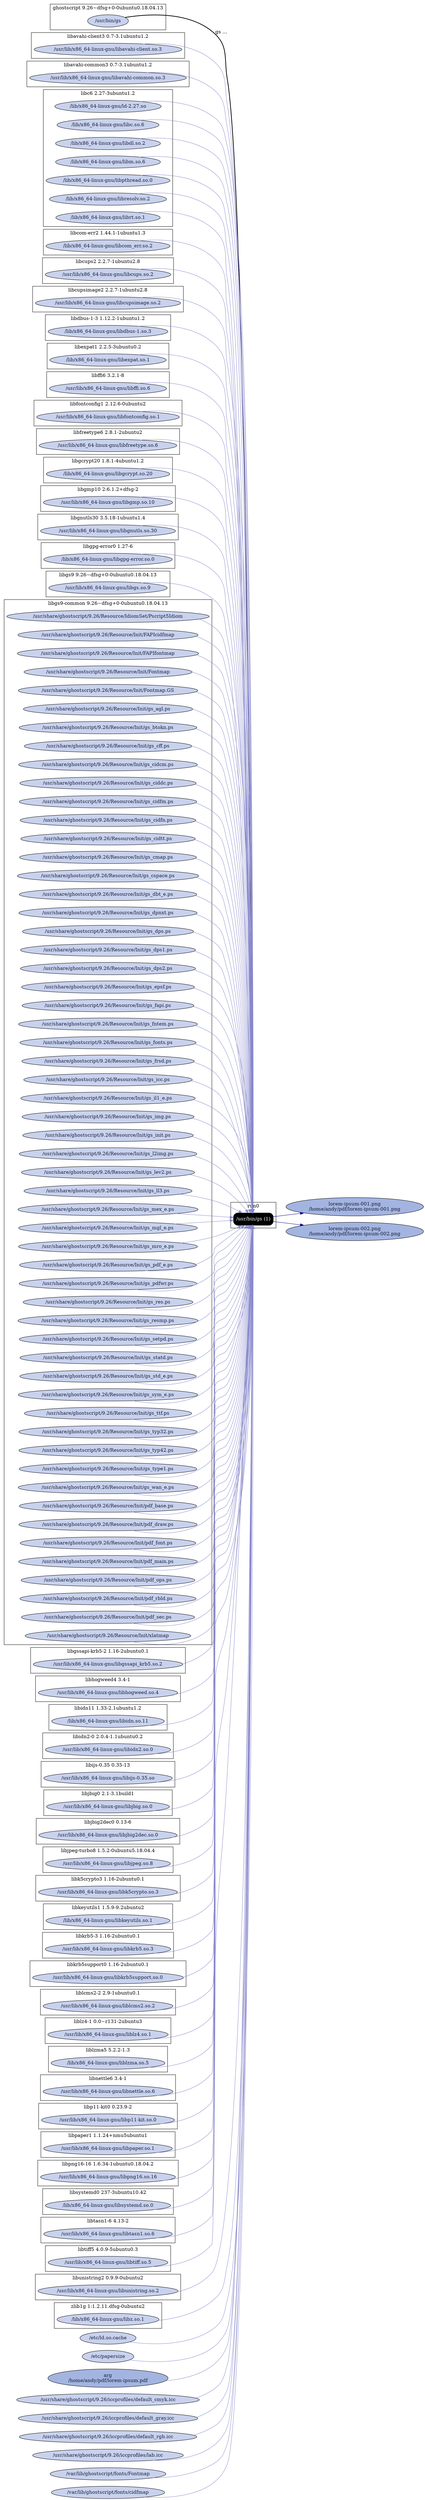 digraph G {
    rankdir=LR;

    /* programs */
    node [shape=box fontcolor=white fillcolor=black style="filled,rounded"];
    subgraph cluster_run0 {
        label="run0";
        prog0 [label="/usr/bin/gs (1)"];
    }

    node [shape=ellipse fontcolor="#131C39" fillcolor="#C9D2ED"];

    /* system packages */
    subgraph cluster_pkg0 {
        label="ghostscript 9.26~dfsg+0-0ubuntu0.18.04.13";
        "/usr/bin/gs";
    }
    subgraph cluster_pkg1 {
        label="libavahi-client3 0.7-3.1ubuntu1.2";
        "/usr/lib/x86_64-linux-gnu/libavahi-client.so.3";
    }
    subgraph cluster_pkg2 {
        label="libavahi-common3 0.7-3.1ubuntu1.2";
        "/usr/lib/x86_64-linux-gnu/libavahi-common.so.3";
    }
    subgraph cluster_pkg3 {
        label="libc6 2.27-3ubuntu1.2";
        "/lib/x86_64-linux-gnu/ld-2.27.so";
        "/lib/x86_64-linux-gnu/libc.so.6";
        "/lib/x86_64-linux-gnu/libdl.so.2";
        "/lib/x86_64-linux-gnu/libm.so.6";
        "/lib/x86_64-linux-gnu/libpthread.so.0";
        "/lib/x86_64-linux-gnu/libresolv.so.2";
        "/lib/x86_64-linux-gnu/librt.so.1";
    }
    subgraph cluster_pkg4 {
        label="libcom-err2 1.44.1-1ubuntu1.3";
        "/lib/x86_64-linux-gnu/libcom_err.so.2";
    }
    subgraph cluster_pkg5 {
        label="libcups2 2.2.7-1ubuntu2.8";
        "/usr/lib/x86_64-linux-gnu/libcups.so.2";
    }
    subgraph cluster_pkg6 {
        label="libcupsimage2 2.2.7-1ubuntu2.8";
        "/usr/lib/x86_64-linux-gnu/libcupsimage.so.2";
    }
    subgraph cluster_pkg7 {
        label="libdbus-1-3 1.12.2-1ubuntu1.2";
        "/lib/x86_64-linux-gnu/libdbus-1.so.3";
    }
    subgraph cluster_pkg8 {
        label="libexpat1 2.2.5-3ubuntu0.2";
        "/lib/x86_64-linux-gnu/libexpat.so.1";
    }
    subgraph cluster_pkg9 {
        label="libffi6 3.2.1-8";
        "/usr/lib/x86_64-linux-gnu/libffi.so.6";
    }
    subgraph cluster_pkg10 {
        label="libfontconfig1 2.12.6-0ubuntu2";
        "/usr/lib/x86_64-linux-gnu/libfontconfig.so.1";
    }
    subgraph cluster_pkg11 {
        label="libfreetype6 2.8.1-2ubuntu2";
        "/usr/lib/x86_64-linux-gnu/libfreetype.so.6";
    }
    subgraph cluster_pkg12 {
        label="libgcrypt20 1.8.1-4ubuntu1.2";
        "/lib/x86_64-linux-gnu/libgcrypt.so.20";
    }
    subgraph cluster_pkg13 {
        label="libgmp10 2:6.1.2+dfsg-2";
        "/usr/lib/x86_64-linux-gnu/libgmp.so.10";
    }
    subgraph cluster_pkg14 {
        label="libgnutls30 3.5.18-1ubuntu1.4";
        "/usr/lib/x86_64-linux-gnu/libgnutls.so.30";
    }
    subgraph cluster_pkg15 {
        label="libgpg-error0 1.27-6";
        "/lib/x86_64-linux-gnu/libgpg-error.so.0";
    }
    subgraph cluster_pkg16 {
        label="libgs9 9.26~dfsg+0-0ubuntu0.18.04.13";
        "/usr/lib/x86_64-linux-gnu/libgs.so.9";
    }
    subgraph cluster_pkg17 {
        label="libgs9-common 9.26~dfsg+0-0ubuntu0.18.04.13";
        "/usr/share/ghostscript/9.26/Resource/IdiomSet/Pscript5Idiom";
        "/usr/share/ghostscript/9.26/Resource/Init/FAPIcidfmap";
        "/usr/share/ghostscript/9.26/Resource/Init/FAPIfontmap";
        "/usr/share/ghostscript/9.26/Resource/Init/Fontmap";
        "/usr/share/ghostscript/9.26/Resource/Init/Fontmap.GS";
        "/usr/share/ghostscript/9.26/Resource/Init/gs_agl.ps";
        "/usr/share/ghostscript/9.26/Resource/Init/gs_btokn.ps";
        "/usr/share/ghostscript/9.26/Resource/Init/gs_cff.ps";
        "/usr/share/ghostscript/9.26/Resource/Init/gs_cidcm.ps";
        "/usr/share/ghostscript/9.26/Resource/Init/gs_ciddc.ps";
        "/usr/share/ghostscript/9.26/Resource/Init/gs_cidfm.ps";
        "/usr/share/ghostscript/9.26/Resource/Init/gs_cidfn.ps";
        "/usr/share/ghostscript/9.26/Resource/Init/gs_cidtt.ps";
        "/usr/share/ghostscript/9.26/Resource/Init/gs_cmap.ps";
        "/usr/share/ghostscript/9.26/Resource/Init/gs_cspace.ps";
        "/usr/share/ghostscript/9.26/Resource/Init/gs_dbt_e.ps";
        "/usr/share/ghostscript/9.26/Resource/Init/gs_dpnxt.ps";
        "/usr/share/ghostscript/9.26/Resource/Init/gs_dps.ps";
        "/usr/share/ghostscript/9.26/Resource/Init/gs_dps1.ps";
        "/usr/share/ghostscript/9.26/Resource/Init/gs_dps2.ps";
        "/usr/share/ghostscript/9.26/Resource/Init/gs_epsf.ps";
        "/usr/share/ghostscript/9.26/Resource/Init/gs_fapi.ps";
        "/usr/share/ghostscript/9.26/Resource/Init/gs_fntem.ps";
        "/usr/share/ghostscript/9.26/Resource/Init/gs_fonts.ps";
        "/usr/share/ghostscript/9.26/Resource/Init/gs_frsd.ps";
        "/usr/share/ghostscript/9.26/Resource/Init/gs_icc.ps";
        "/usr/share/ghostscript/9.26/Resource/Init/gs_il1_e.ps";
        "/usr/share/ghostscript/9.26/Resource/Init/gs_img.ps";
        "/usr/share/ghostscript/9.26/Resource/Init/gs_init.ps";
        "/usr/share/ghostscript/9.26/Resource/Init/gs_l2img.ps";
        "/usr/share/ghostscript/9.26/Resource/Init/gs_lev2.ps";
        "/usr/share/ghostscript/9.26/Resource/Init/gs_ll3.ps";
        "/usr/share/ghostscript/9.26/Resource/Init/gs_mex_e.ps";
        "/usr/share/ghostscript/9.26/Resource/Init/gs_mgl_e.ps";
        "/usr/share/ghostscript/9.26/Resource/Init/gs_mro_e.ps";
        "/usr/share/ghostscript/9.26/Resource/Init/gs_pdf_e.ps";
        "/usr/share/ghostscript/9.26/Resource/Init/gs_pdfwr.ps";
        "/usr/share/ghostscript/9.26/Resource/Init/gs_res.ps";
        "/usr/share/ghostscript/9.26/Resource/Init/gs_resmp.ps";
        "/usr/share/ghostscript/9.26/Resource/Init/gs_setpd.ps";
        "/usr/share/ghostscript/9.26/Resource/Init/gs_statd.ps";
        "/usr/share/ghostscript/9.26/Resource/Init/gs_std_e.ps";
        "/usr/share/ghostscript/9.26/Resource/Init/gs_sym_e.ps";
        "/usr/share/ghostscript/9.26/Resource/Init/gs_ttf.ps";
        "/usr/share/ghostscript/9.26/Resource/Init/gs_typ32.ps";
        "/usr/share/ghostscript/9.26/Resource/Init/gs_typ42.ps";
        "/usr/share/ghostscript/9.26/Resource/Init/gs_type1.ps";
        "/usr/share/ghostscript/9.26/Resource/Init/gs_wan_e.ps";
        "/usr/share/ghostscript/9.26/Resource/Init/pdf_base.ps";
        "/usr/share/ghostscript/9.26/Resource/Init/pdf_draw.ps";
        "/usr/share/ghostscript/9.26/Resource/Init/pdf_font.ps";
        "/usr/share/ghostscript/9.26/Resource/Init/pdf_main.ps";
        "/usr/share/ghostscript/9.26/Resource/Init/pdf_ops.ps";
        "/usr/share/ghostscript/9.26/Resource/Init/pdf_rbld.ps";
        "/usr/share/ghostscript/9.26/Resource/Init/pdf_sec.ps";
        "/usr/share/ghostscript/9.26/Resource/Init/xlatmap";
    }
    subgraph cluster_pkg18 {
        label="libgssapi-krb5-2 1.16-2ubuntu0.1";
        "/usr/lib/x86_64-linux-gnu/libgssapi_krb5.so.2";
    }
    subgraph cluster_pkg19 {
        label="libhogweed4 3.4-1";
        "/usr/lib/x86_64-linux-gnu/libhogweed.so.4";
    }
    subgraph cluster_pkg20 {
        label="libidn11 1.33-2.1ubuntu1.2";
        "/lib/x86_64-linux-gnu/libidn.so.11";
    }
    subgraph cluster_pkg21 {
        label="libidn2-0 2.0.4-1.1ubuntu0.2";
        "/usr/lib/x86_64-linux-gnu/libidn2.so.0";
    }
    subgraph cluster_pkg22 {
        label="libijs-0.35 0.35-13";
        "/usr/lib/x86_64-linux-gnu/libijs-0.35.so";
    }
    subgraph cluster_pkg23 {
        label="libjbig0 2.1-3.1build1";
        "/usr/lib/x86_64-linux-gnu/libjbig.so.0";
    }
    subgraph cluster_pkg24 {
        label="libjbig2dec0 0.13-6";
        "/usr/lib/x86_64-linux-gnu/libjbig2dec.so.0";
    }
    subgraph cluster_pkg25 {
        label="libjpeg-turbo8 1.5.2-0ubuntu5.18.04.4";
        "/usr/lib/x86_64-linux-gnu/libjpeg.so.8";
    }
    subgraph cluster_pkg26 {
        label="libk5crypto3 1.16-2ubuntu0.1";
        "/usr/lib/x86_64-linux-gnu/libk5crypto.so.3";
    }
    subgraph cluster_pkg27 {
        label="libkeyutils1 1.5.9-9.2ubuntu2";
        "/lib/x86_64-linux-gnu/libkeyutils.so.1";
    }
    subgraph cluster_pkg28 {
        label="libkrb5-3 1.16-2ubuntu0.1";
        "/usr/lib/x86_64-linux-gnu/libkrb5.so.3";
    }
    subgraph cluster_pkg29 {
        label="libkrb5support0 1.16-2ubuntu0.1";
        "/usr/lib/x86_64-linux-gnu/libkrb5support.so.0";
    }
    subgraph cluster_pkg30 {
        label="liblcms2-2 2.9-1ubuntu0.1";
        "/usr/lib/x86_64-linux-gnu/liblcms2.so.2";
    }
    subgraph cluster_pkg31 {
        label="liblz4-1 0.0~r131-2ubuntu3";
        "/usr/lib/x86_64-linux-gnu/liblz4.so.1";
    }
    subgraph cluster_pkg32 {
        label="liblzma5 5.2.2-1.3";
        "/lib/x86_64-linux-gnu/liblzma.so.5";
    }
    subgraph cluster_pkg33 {
        label="libnettle6 3.4-1";
        "/usr/lib/x86_64-linux-gnu/libnettle.so.6";
    }
    subgraph cluster_pkg34 {
        label="libp11-kit0 0.23.9-2";
        "/usr/lib/x86_64-linux-gnu/libp11-kit.so.0";
    }
    subgraph cluster_pkg35 {
        label="libpaper1 1.1.24+nmu5ubuntu1";
        "/usr/lib/x86_64-linux-gnu/libpaper.so.1";
    }
    subgraph cluster_pkg36 {
        label="libpng16-16 1.6.34-1ubuntu0.18.04.2";
        "/usr/lib/x86_64-linux-gnu/libpng16.so.16";
    }
    subgraph cluster_pkg37 {
        label="libsystemd0 237-3ubuntu10.42";
        "/lib/x86_64-linux-gnu/libsystemd.so.0";
    }
    subgraph cluster_pkg38 {
        label="libtasn1-6 4.13-2";
        "/usr/lib/x86_64-linux-gnu/libtasn1.so.6";
    }
    subgraph cluster_pkg39 {
        label="libtiff5 4.0.9-5ubuntu0.3";
        "/usr/lib/x86_64-linux-gnu/libtiff.so.5";
    }
    subgraph cluster_pkg40 {
        label="libunistring2 0.9.9-0ubuntu2";
        "/usr/lib/x86_64-linux-gnu/libunistring.so.2";
    }
    subgraph cluster_pkg41 {
        label="zlib1g 1:1.2.11.dfsg-0ubuntu2";
        "/lib/x86_64-linux-gnu/libz.so.1";
    }

    /* other files */
    "/etc/ld.so.cache";
    "/etc/papersize";
    "/home/andy/pdf/lorem-ipsum-001.png" [fillcolor="#A3B4E0", label="lorem-ipsum-001.png\n/home/andy/pdf/lorem-ipsum-001.png"];
    "/home/andy/pdf/lorem-ipsum-002.png" [fillcolor="#A3B4E0", label="lorem-ipsum-002.png\n/home/andy/pdf/lorem-ipsum-002.png"];
    "/home/andy/pdf/lorem-ipsum.pdf" [fillcolor="#A3B4E0", label="arg\n/home/andy/pdf/lorem-ipsum.pdf"];
    "/usr/share/ghostscript/9.26/iccprofiles/default_cmyk.icc";
    "/usr/share/ghostscript/9.26/iccprofiles/default_gray.icc";
    "/usr/share/ghostscript/9.26/iccprofiles/default_rgb.icc";
    "/usr/share/ghostscript/9.26/iccprofiles/lab.icc";
    "/var/lib/ghostscript/fonts/Fontmap";
    "/var/lib/ghostscript/fonts/cidfmap";

    "/usr/bin/gs" -> prog0 [style=bold, label="gs ..."];
    "/lib/x86_64-linux-gnu/ld-2.27.so" -> prog0 [color="#8888CC"];
    "/etc/ld.so.cache" -> prog0 [color="#8888CC"];
    "/usr/lib/x86_64-linux-gnu/libgs.so.9" -> prog0 [color="#8888CC"];
    "/lib/x86_64-linux-gnu/libc.so.6" -> prog0 [color="#8888CC"];
    "/usr/lib/x86_64-linux-gnu/libtiff.so.5" -> prog0 [color="#8888CC"];
    "/usr/lib/x86_64-linux-gnu/libcupsimage.so.2" -> prog0 [color="#8888CC"];
    "/usr/lib/x86_64-linux-gnu/libcups.so.2" -> prog0 [color="#8888CC"];
    "/usr/lib/x86_64-linux-gnu/libijs-0.35.so" -> prog0 [color="#8888CC"];
    "/usr/lib/x86_64-linux-gnu/libpng16.so.16" -> prog0 [color="#8888CC"];
    "/usr/lib/x86_64-linux-gnu/libjbig2dec.so.0" -> prog0 [color="#8888CC"];
    "/usr/lib/x86_64-linux-gnu/libjpeg.so.8" -> prog0 [color="#8888CC"];
    "/lib/x86_64-linux-gnu/libz.so.1" -> prog0 [color="#8888CC"];
    "/usr/lib/x86_64-linux-gnu/liblcms2.so.2" -> prog0 [color="#8888CC"];
    "/lib/x86_64-linux-gnu/libm.so.6" -> prog0 [color="#8888CC"];
    "/lib/x86_64-linux-gnu/libdl.so.2" -> prog0 [color="#8888CC"];
    "/lib/x86_64-linux-gnu/libidn.so.11" -> prog0 [color="#8888CC"];
    "/usr/lib/x86_64-linux-gnu/libpaper.so.1" -> prog0 [color="#8888CC"];
    "/usr/lib/x86_64-linux-gnu/libfontconfig.so.1" -> prog0 [color="#8888CC"];
    "/usr/lib/x86_64-linux-gnu/libfreetype.so.6" -> prog0 [color="#8888CC"];
    "/lib/x86_64-linux-gnu/libpthread.so.0" -> prog0 [color="#8888CC"];
    "/lib/x86_64-linux-gnu/liblzma.so.5" -> prog0 [color="#8888CC"];
    "/usr/lib/x86_64-linux-gnu/libjbig.so.0" -> prog0 [color="#8888CC"];
    "/usr/lib/x86_64-linux-gnu/libgssapi_krb5.so.2" -> prog0 [color="#8888CC"];
    "/usr/lib/x86_64-linux-gnu/libgnutls.so.30" -> prog0 [color="#8888CC"];
    "/usr/lib/x86_64-linux-gnu/libavahi-common.so.3" -> prog0 [color="#8888CC"];
    "/usr/lib/x86_64-linux-gnu/libavahi-client.so.3" -> prog0 [color="#8888CC"];
    "/lib/x86_64-linux-gnu/libexpat.so.1" -> prog0 [color="#8888CC"];
    "/usr/lib/x86_64-linux-gnu/libkrb5.so.3" -> prog0 [color="#8888CC"];
    "/usr/lib/x86_64-linux-gnu/libk5crypto.so.3" -> prog0 [color="#8888CC"];
    "/lib/x86_64-linux-gnu/libcom_err.so.2" -> prog0 [color="#8888CC"];
    "/usr/lib/x86_64-linux-gnu/libkrb5support.so.0" -> prog0 [color="#8888CC"];
    "/usr/lib/x86_64-linux-gnu/libp11-kit.so.0" -> prog0 [color="#8888CC"];
    "/usr/lib/x86_64-linux-gnu/libidn2.so.0" -> prog0 [color="#8888CC"];
    "/usr/lib/x86_64-linux-gnu/libunistring.so.2" -> prog0 [color="#8888CC"];
    "/usr/lib/x86_64-linux-gnu/libtasn1.so.6" -> prog0 [color="#8888CC"];
    "/usr/lib/x86_64-linux-gnu/libnettle.so.6" -> prog0 [color="#8888CC"];
    "/usr/lib/x86_64-linux-gnu/libhogweed.so.4" -> prog0 [color="#8888CC"];
    "/usr/lib/x86_64-linux-gnu/libgmp.so.10" -> prog0 [color="#8888CC"];
    "/lib/x86_64-linux-gnu/libdbus-1.so.3" -> prog0 [color="#8888CC"];
    "/lib/x86_64-linux-gnu/libkeyutils.so.1" -> prog0 [color="#8888CC"];
    "/lib/x86_64-linux-gnu/libresolv.so.2" -> prog0 [color="#8888CC"];
    "/usr/lib/x86_64-linux-gnu/libffi.so.6" -> prog0 [color="#8888CC"];
    "/lib/x86_64-linux-gnu/libsystemd.so.0" -> prog0 [color="#8888CC"];
    "/lib/x86_64-linux-gnu/librt.so.1" -> prog0 [color="#8888CC"];
    "/usr/lib/x86_64-linux-gnu/liblz4.so.1" -> prog0 [color="#8888CC"];
    "/lib/x86_64-linux-gnu/libgcrypt.so.20" -> prog0 [color="#8888CC"];
    "/lib/x86_64-linux-gnu/libgpg-error.so.0" -> prog0 [color="#8888CC"];
    "/usr/share/ghostscript/9.26/Resource/Init/gs_init.ps" -> prog0 [color="#8888CC"];
    "/usr/share/ghostscript/9.26/Resource/Init/gs_std_e.ps" -> prog0 [color="#8888CC"];
    "/usr/share/ghostscript/9.26/Resource/Init/gs_il1_e.ps" -> prog0 [color="#8888CC"];
    "/usr/share/ghostscript/9.26/Resource/Init/gs_statd.ps" -> prog0 [color="#8888CC"];
    "/usr/share/ghostscript/9.26/Resource/Init/gs_fonts.ps" -> prog0 [color="#8888CC"];
    "/usr/share/ghostscript/9.26/Resource/Init/gs_cspace.ps" -> prog0 [color="#8888CC"];
    "/usr/share/ghostscript/9.26/Resource/Init/gs_img.ps" -> prog0 [color="#8888CC"];
    "/usr/share/ghostscript/9.26/Resource/Init/gs_btokn.ps" -> prog0 [color="#8888CC"];
    "/usr/share/ghostscript/9.26/Resource/Init/gs_dps1.ps" -> prog0 [color="#8888CC"];
    "/usr/share/ghostscript/9.26/Resource/Init/gs_dps2.ps" -> prog0 [color="#8888CC"];
    "/usr/share/ghostscript/9.26/Resource/Init/gs_agl.ps" -> prog0 [color="#8888CC"];
    "/usr/share/ghostscript/9.26/Resource/Init/gs_type1.ps" -> prog0 [color="#8888CC"];
    "/usr/share/ghostscript/9.26/Resource/Init/gs_lev2.ps" -> prog0 [color="#8888CC"];
    "/usr/share/ghostscript/9.26/Resource/Init/gs_res.ps" -> prog0 [color="#8888CC"];
    "/usr/share/ghostscript/9.26/Resource/Init/gs_resmp.ps" -> prog0 [color="#8888CC"];
    "/usr/share/ghostscript/9.26/Resource/Init/gs_typ42.ps" -> prog0 [color="#8888CC"];
    "/usr/share/ghostscript/9.26/Resource/Init/gs_cidfn.ps" -> prog0 [color="#8888CC"];
    "/usr/share/ghostscript/9.26/Resource/Init/gs_ciddc.ps" -> prog0 [color="#8888CC"];
    "/usr/share/ghostscript/9.26/Resource/Init/gs_cidcm.ps" -> prog0 [color="#8888CC"];
    "/usr/share/ghostscript/9.26/Resource/Init/gs_fntem.ps" -> prog0 [color="#8888CC"];
    "/usr/share/ghostscript/9.26/Resource/Init/xlatmap" -> prog0 [color="#8888CC"];
    "/usr/share/ghostscript/9.26/Resource/Init/gs_sym_e.ps" -> prog0 [color="#8888CC"];
    "/usr/share/ghostscript/9.26/Resource/Init/gs_dbt_e.ps" -> prog0 [color="#8888CC"];
    "/usr/share/ghostscript/9.26/Resource/Init/gs_cidtt.ps" -> prog0 [color="#8888CC"];
    "/usr/share/ghostscript/9.26/Resource/Init/gs_cidfm.ps" -> prog0 [color="#8888CC"];
    "/var/lib/ghostscript/fonts/cidfmap" -> prog0 [color="#8888CC"];
    "/usr/share/ghostscript/9.26/Resource/Init/gs_cmap.ps" -> prog0 [color="#8888CC"];
    "/usr/share/ghostscript/9.26/Resource/Init/gs_setpd.ps" -> prog0 [color="#8888CC"];
    "/usr/share/ghostscript/9.26/Resource/Init/gs_fapi.ps" -> prog0 [color="#8888CC"];
    "/usr/share/ghostscript/9.26/Resource/Init/FAPIfontmap" -> prog0 [color="#8888CC"];
    "/usr/share/ghostscript/9.26/Resource/Init/FAPIcidfmap" -> prog0 [color="#8888CC"];
    "/usr/share/ghostscript/9.26/Resource/Init/gs_typ32.ps" -> prog0 [color="#8888CC"];
    "/usr/share/ghostscript/9.26/Resource/Init/gs_frsd.ps" -> prog0 [color="#8888CC"];
    "/usr/share/ghostscript/9.26/Resource/Init/gs_ll3.ps" -> prog0 [color="#8888CC"];
    "/usr/share/ghostscript/9.26/Resource/IdiomSet/Pscript5Idiom" -> prog0 [color="#8888CC"];
    "/usr/share/ghostscript/9.26/Resource/Init/gs_icc.ps" -> prog0 [color="#8888CC"];
    "/usr/share/ghostscript/9.26/Resource/Init/gs_mex_e.ps" -> prog0 [color="#8888CC"];
    "/usr/share/ghostscript/9.26/Resource/Init/gs_mro_e.ps" -> prog0 [color="#8888CC"];
    "/usr/share/ghostscript/9.26/Resource/Init/gs_pdf_e.ps" -> prog0 [color="#8888CC"];
    "/usr/share/ghostscript/9.26/Resource/Init/gs_wan_e.ps" -> prog0 [color="#8888CC"];
    "/usr/share/ghostscript/9.26/Resource/Init/pdf_ops.ps" -> prog0 [color="#8888CC"];
    "/usr/share/ghostscript/9.26/Resource/Init/gs_l2img.ps" -> prog0 [color="#8888CC"];
    "/usr/share/ghostscript/9.26/Resource/Init/pdf_rbld.ps" -> prog0 [color="#8888CC"];
    "/usr/share/ghostscript/9.26/Resource/Init/pdf_base.ps" -> prog0 [color="#8888CC"];
    "/usr/share/ghostscript/9.26/Resource/Init/pdf_draw.ps" -> prog0 [color="#8888CC"];
    "/usr/share/ghostscript/9.26/Resource/Init/pdf_font.ps" -> prog0 [color="#8888CC"];
    "/usr/share/ghostscript/9.26/Resource/Init/pdf_main.ps" -> prog0 [color="#8888CC"];
    "/usr/share/ghostscript/9.26/Resource/Init/pdf_sec.ps" -> prog0 [color="#8888CC"];
    "/usr/share/ghostscript/9.26/Resource/Init/gs_cff.ps" -> prog0 [color="#8888CC"];
    "/usr/share/ghostscript/9.26/Resource/Init/gs_mgl_e.ps" -> prog0 [color="#8888CC"];
    "/usr/share/ghostscript/9.26/Resource/Init/gs_ttf.ps" -> prog0 [color="#8888CC"];
    "/usr/share/ghostscript/9.26/Resource/Init/gs_dps.ps" -> prog0 [color="#8888CC"];
    "/usr/share/ghostscript/9.26/Resource/Init/gs_dpnxt.ps" -> prog0 [color="#8888CC"];
    "/usr/share/ghostscript/9.26/Resource/Init/gs_epsf.ps" -> prog0 [color="#8888CC"];
    "/usr/share/ghostscript/9.26/Resource/Init/gs_pdfwr.ps" -> prog0 [color="#8888CC"];
    "/usr/share/ghostscript/9.26/Resource/Init/Fontmap" -> prog0 [color="#8888CC"];
    "/usr/share/ghostscript/9.26/Resource/Init/Fontmap.GS" -> prog0 [color="#8888CC"];
    "/var/lib/ghostscript/fonts/Fontmap" -> prog0 [color="#8888CC"];
    "/etc/papersize" -> prog0 [color="#8888CC"];
    "/usr/share/ghostscript/9.26/iccprofiles/default_gray.icc" -> prog0 [color="#8888CC"];
    "/usr/share/ghostscript/9.26/iccprofiles/default_rgb.icc" -> prog0 [color="#8888CC"];
    "/usr/share/ghostscript/9.26/iccprofiles/default_cmyk.icc" -> prog0 [color="#8888CC"];
    "/usr/share/ghostscript/9.26/iccprofiles/lab.icc" -> prog0 [color="#8888CC"];
    "/home/andy/pdf/lorem-ipsum.pdf" -> prog0 [color="#8888CC"];
    prog0 -> "/home/andy/pdf/lorem-ipsum-001.png" [color="#000088"];
    prog0 -> "/home/andy/pdf/lorem-ipsum-002.png" [color="#000088"];
}
